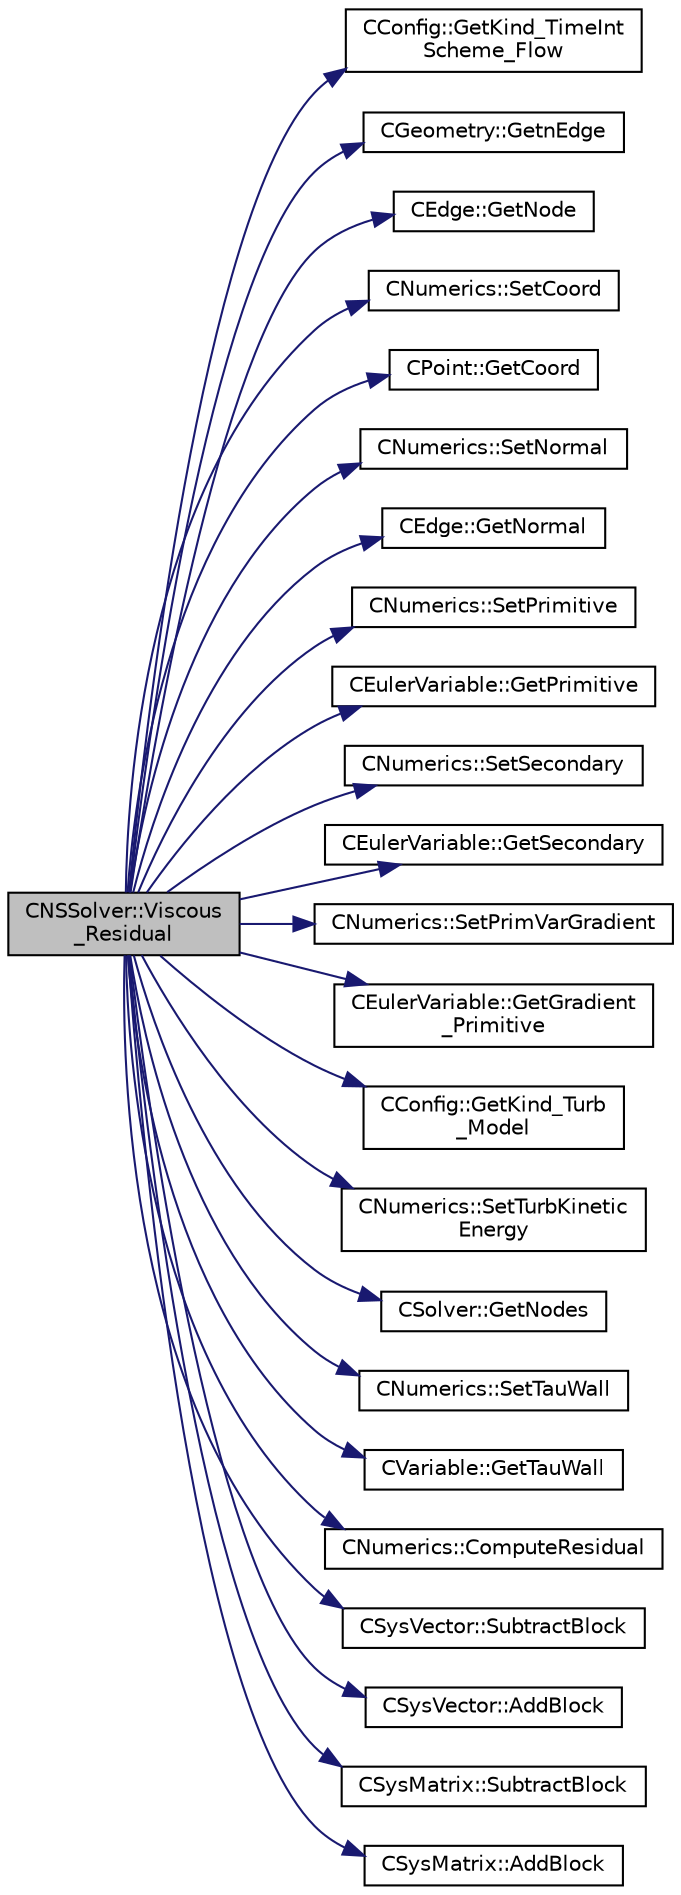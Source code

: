 digraph "CNSSolver::Viscous_Residual"
{
  edge [fontname="Helvetica",fontsize="10",labelfontname="Helvetica",labelfontsize="10"];
  node [fontname="Helvetica",fontsize="10",shape=record];
  rankdir="LR";
  Node1028 [label="CNSSolver::Viscous\l_Residual",height=0.2,width=0.4,color="black", fillcolor="grey75", style="filled", fontcolor="black"];
  Node1028 -> Node1029 [color="midnightblue",fontsize="10",style="solid",fontname="Helvetica"];
  Node1029 [label="CConfig::GetKind_TimeInt\lScheme_Flow",height=0.2,width=0.4,color="black", fillcolor="white", style="filled",URL="$class_c_config.html#a20e5fd7b43cfd2bf2bcf5137f12bc635",tooltip="Get the kind of integration scheme (explicit or implicit) for the flow equations. ..."];
  Node1028 -> Node1030 [color="midnightblue",fontsize="10",style="solid",fontname="Helvetica"];
  Node1030 [label="CGeometry::GetnEdge",height=0.2,width=0.4,color="black", fillcolor="white", style="filled",URL="$class_c_geometry.html#a7d6e1e1d1e46da8f55ecbe1a9380530a",tooltip="Get number of edges. "];
  Node1028 -> Node1031 [color="midnightblue",fontsize="10",style="solid",fontname="Helvetica"];
  Node1031 [label="CEdge::GetNode",height=0.2,width=0.4,color="black", fillcolor="white", style="filled",URL="$class_c_edge.html#aee33b61d646e3fe59a4e23284ab1bf33",tooltip="Get the nodes of the edge. "];
  Node1028 -> Node1032 [color="midnightblue",fontsize="10",style="solid",fontname="Helvetica"];
  Node1032 [label="CNumerics::SetCoord",height=0.2,width=0.4,color="black", fillcolor="white", style="filled",URL="$class_c_numerics.html#a5fa1089c7228d6d49677a633bbe3c890",tooltip="Set coordinates of the points. "];
  Node1028 -> Node1033 [color="midnightblue",fontsize="10",style="solid",fontname="Helvetica"];
  Node1033 [label="CPoint::GetCoord",height=0.2,width=0.4,color="black", fillcolor="white", style="filled",URL="$class_c_point.html#a95fe081d22e96e190cb3edcbf0d6525f",tooltip="Get the coordinates dor the control volume. "];
  Node1028 -> Node1034 [color="midnightblue",fontsize="10",style="solid",fontname="Helvetica"];
  Node1034 [label="CNumerics::SetNormal",height=0.2,width=0.4,color="black", fillcolor="white", style="filled",URL="$class_c_numerics.html#a41903d97957f351cd9ee63ca404985b1",tooltip="Set the value of the normal vector to the face between two points. "];
  Node1028 -> Node1035 [color="midnightblue",fontsize="10",style="solid",fontname="Helvetica"];
  Node1035 [label="CEdge::GetNormal",height=0.2,width=0.4,color="black", fillcolor="white", style="filled",URL="$class_c_edge.html#ada210a6f0643f444e7e491fc4ed9e662",tooltip="Copy the the normal vector of a face. "];
  Node1028 -> Node1036 [color="midnightblue",fontsize="10",style="solid",fontname="Helvetica"];
  Node1036 [label="CNumerics::SetPrimitive",height=0.2,width=0.4,color="black", fillcolor="white", style="filled",URL="$class_c_numerics.html#af72b17d397adf09beed2e99e2daf895c",tooltip="Set the value of the primitive variables. "];
  Node1028 -> Node1037 [color="midnightblue",fontsize="10",style="solid",fontname="Helvetica"];
  Node1037 [label="CEulerVariable::GetPrimitive",height=0.2,width=0.4,color="black", fillcolor="white", style="filled",URL="$class_c_euler_variable.html#ac74de02753701aa447cd3e125d8cab7d",tooltip="Get the primitive variables. "];
  Node1028 -> Node1038 [color="midnightblue",fontsize="10",style="solid",fontname="Helvetica"];
  Node1038 [label="CNumerics::SetSecondary",height=0.2,width=0.4,color="black", fillcolor="white", style="filled",URL="$class_c_numerics.html#a6e34c34e24623507f06c184939f6656a",tooltip="Set the value of the primitive variables. "];
  Node1028 -> Node1039 [color="midnightblue",fontsize="10",style="solid",fontname="Helvetica"];
  Node1039 [label="CEulerVariable::GetSecondary",height=0.2,width=0.4,color="black", fillcolor="white", style="filled",URL="$class_c_euler_variable.html#a999e78c8eff9a61acf2159ef3553d91c",tooltip="Get the primitive variables. "];
  Node1028 -> Node1040 [color="midnightblue",fontsize="10",style="solid",fontname="Helvetica"];
  Node1040 [label="CNumerics::SetPrimVarGradient",height=0.2,width=0.4,color="black", fillcolor="white", style="filled",URL="$class_c_numerics.html#a22772ccb1c59b1267152d4cc9825a98a",tooltip="Set the gradient of the primitive variables. "];
  Node1028 -> Node1041 [color="midnightblue",fontsize="10",style="solid",fontname="Helvetica"];
  Node1041 [label="CEulerVariable::GetGradient\l_Primitive",height=0.2,width=0.4,color="black", fillcolor="white", style="filled",URL="$class_c_euler_variable.html#aa39d2190dcc9d3da62123afae3ea6e36",tooltip="Get the value of the primitive variables gradient. "];
  Node1028 -> Node1042 [color="midnightblue",fontsize="10",style="solid",fontname="Helvetica"];
  Node1042 [label="CConfig::GetKind_Turb\l_Model",height=0.2,width=0.4,color="black", fillcolor="white", style="filled",URL="$class_c_config.html#a40aaed07fc5844d505d2c0b7076594d7",tooltip="Get the kind of the turbulence model. "];
  Node1028 -> Node1043 [color="midnightblue",fontsize="10",style="solid",fontname="Helvetica"];
  Node1043 [label="CNumerics::SetTurbKinetic\lEnergy",height=0.2,width=0.4,color="black", fillcolor="white", style="filled",URL="$class_c_numerics.html#adb60105707161f121e6c9d79a2c80284",tooltip="Set the turbulent kinetic energy. "];
  Node1028 -> Node1044 [color="midnightblue",fontsize="10",style="solid",fontname="Helvetica"];
  Node1044 [label="CSolver::GetNodes",height=0.2,width=0.4,color="black", fillcolor="white", style="filled",URL="$class_c_solver.html#af3198e52a2ea377bb765647b5e697197",tooltip="Allow outside access to the nodes of the solver, containing conservatives, primitives, etc. "];
  Node1028 -> Node1045 [color="midnightblue",fontsize="10",style="solid",fontname="Helvetica"];
  Node1045 [label="CNumerics::SetTauWall",height=0.2,width=0.4,color="black", fillcolor="white", style="filled",URL="$class_c_numerics.html#a2fe1f3952f1b61191c49fa2076a9f969",tooltip="Set the value of the Tauwall. "];
  Node1028 -> Node1046 [color="midnightblue",fontsize="10",style="solid",fontname="Helvetica"];
  Node1046 [label="CVariable::GetTauWall",height=0.2,width=0.4,color="black", fillcolor="white", style="filled",URL="$class_c_variable.html#a2f7079074de281a728f50927ef545160"];
  Node1028 -> Node1047 [color="midnightblue",fontsize="10",style="solid",fontname="Helvetica"];
  Node1047 [label="CNumerics::ComputeResidual",height=0.2,width=0.4,color="black", fillcolor="white", style="filled",URL="$class_c_numerics.html#abe734316e0047f463f059fd77a281958",tooltip="Compute the numerical residual. "];
  Node1028 -> Node1048 [color="midnightblue",fontsize="10",style="solid",fontname="Helvetica"];
  Node1048 [label="CSysVector::SubtractBlock",height=0.2,width=0.4,color="black", fillcolor="white", style="filled",URL="$class_c_sys_vector.html#a732b302ca148d38b442bfe7e096a81be",tooltip="Subtract val_residual to the residual. "];
  Node1028 -> Node1049 [color="midnightblue",fontsize="10",style="solid",fontname="Helvetica"];
  Node1049 [label="CSysVector::AddBlock",height=0.2,width=0.4,color="black", fillcolor="white", style="filled",URL="$class_c_sys_vector.html#acd4c36df2ea0b7ad473944cff9bf5d72",tooltip="Add val_residual to the residual. "];
  Node1028 -> Node1050 [color="midnightblue",fontsize="10",style="solid",fontname="Helvetica"];
  Node1050 [label="CSysMatrix::SubtractBlock",height=0.2,width=0.4,color="black", fillcolor="white", style="filled",URL="$class_c_sys_matrix.html#af913d33707e948c30fff5a62773ef5c6",tooltip="Subtracts the specified block to the sparse matrix. "];
  Node1028 -> Node1051 [color="midnightblue",fontsize="10",style="solid",fontname="Helvetica"];
  Node1051 [label="CSysMatrix::AddBlock",height=0.2,width=0.4,color="black", fillcolor="white", style="filled",URL="$class_c_sys_matrix.html#a85def3109e5aa5307268ca830a8f6522",tooltip="Adds the specified block to the sparse matrix. "];
}
